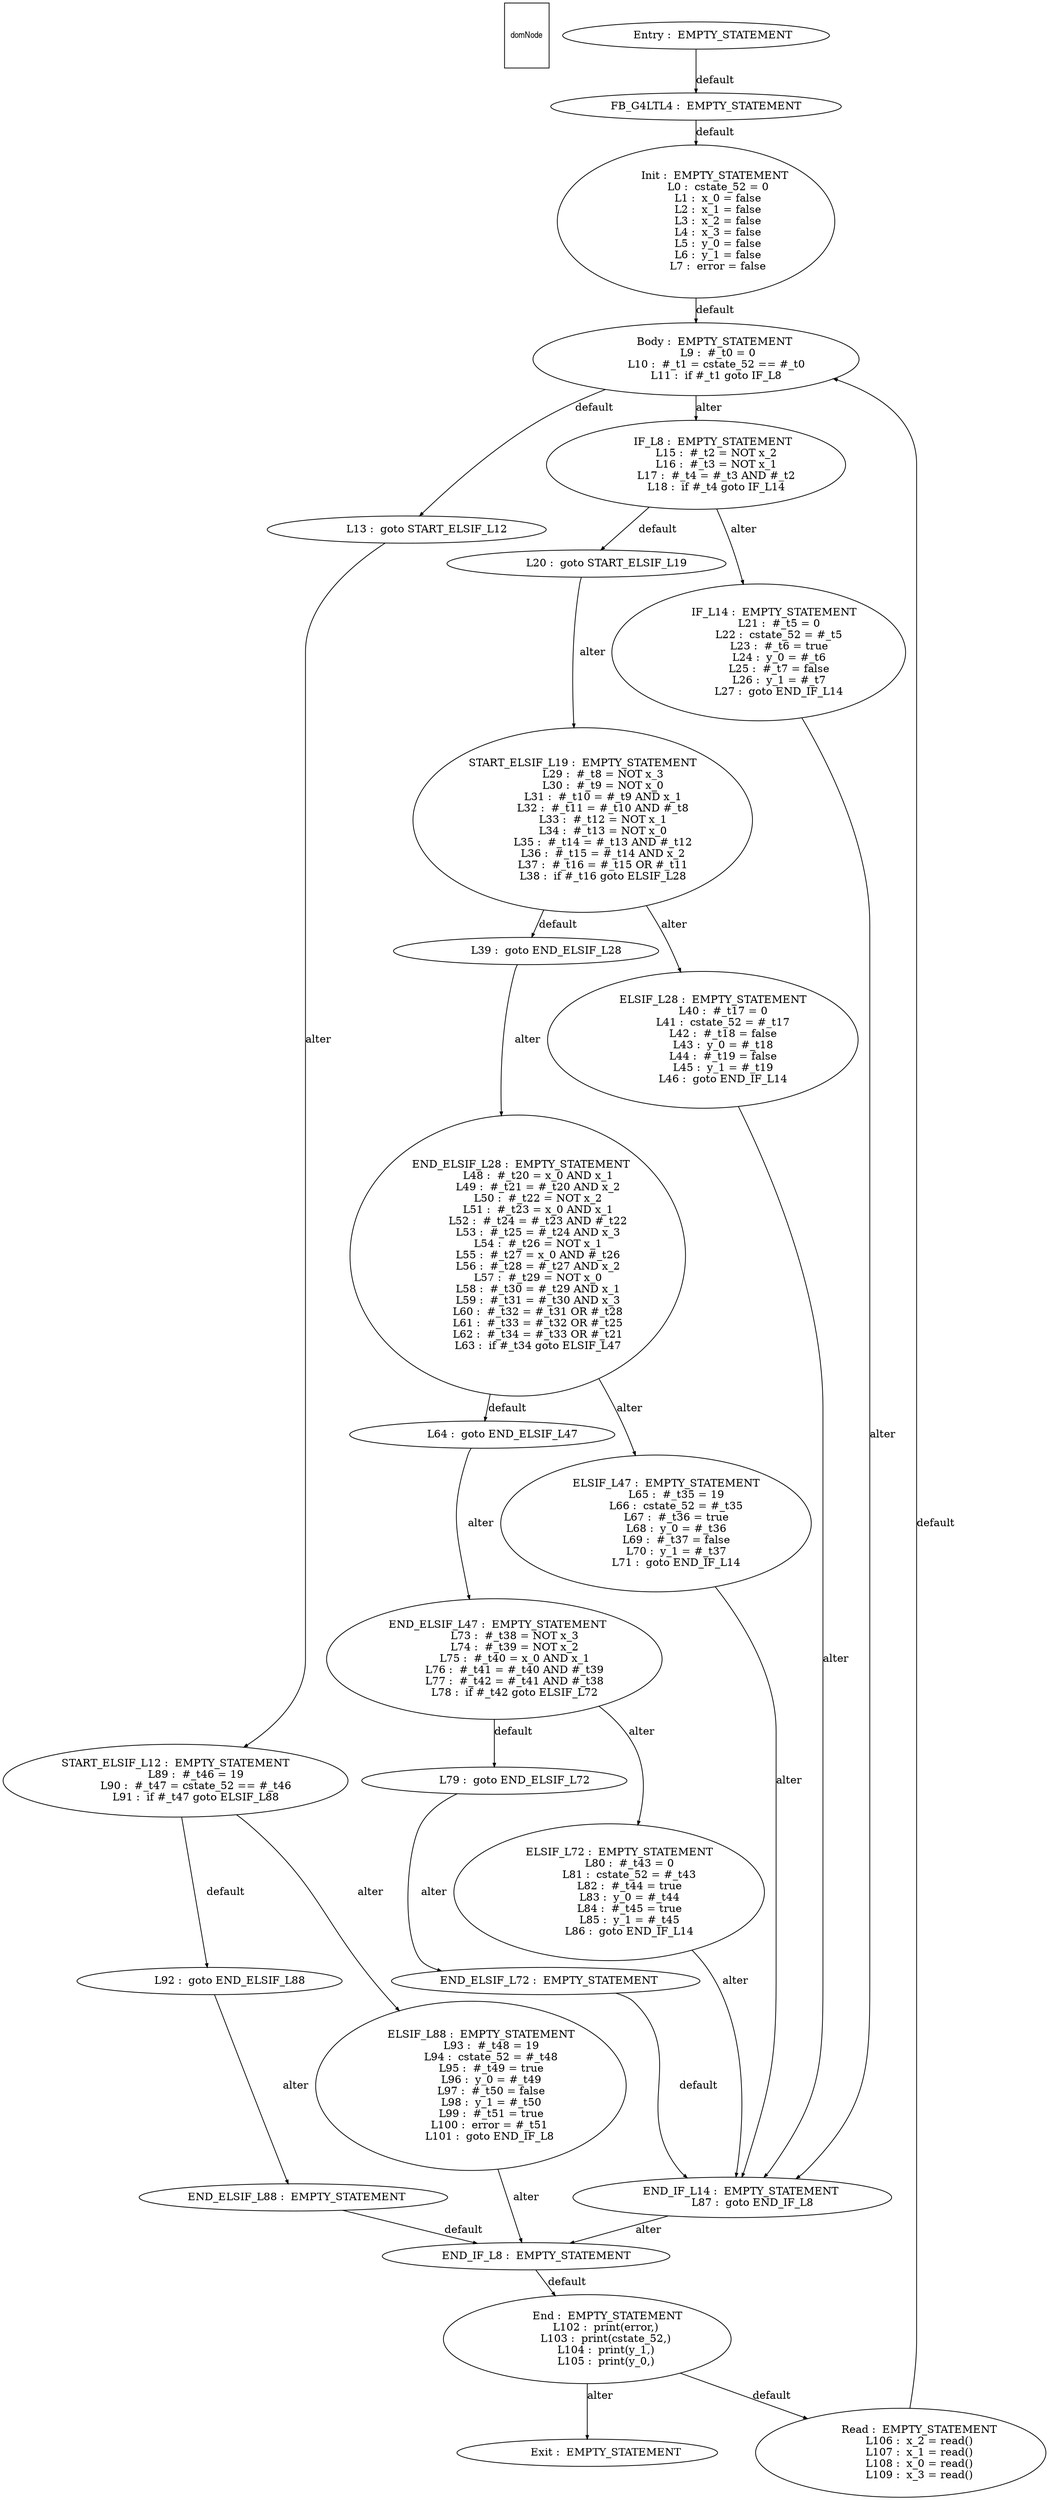 digraph G {
  ranksep=.25;
  edge [arrowsize=.5]
  domNode [shape=rectangle, fontname="ArialNarrow",
        fontsize=12,  height=1.2];
  "      FB_G4LTL4 :  EMPTY_STATEMENT
"; "           Init :  EMPTY_STATEMENT
             L0 :  cstate_52 = 0
             L1 :  x_0 = false
             L2 :  x_1 = false
             L3 :  x_2 = false
             L4 :  x_3 = false
             L5 :  y_0 = false
             L6 :  y_1 = false
             L7 :  error = false
"; "           Body :  EMPTY_STATEMENT
             L9 :  #_t0 = 0
            L10 :  #_t1 = cstate_52 == #_t0
            L11 :  if #_t1 goto IF_L8
"; "            L13 :  goto START_ELSIF_L12
"; "          IF_L8 :  EMPTY_STATEMENT
            L15 :  #_t2 = NOT x_2
            L16 :  #_t3 = NOT x_1
            L17 :  #_t4 = #_t3 AND #_t2
            L18 :  if #_t4 goto IF_L14
"; "            L20 :  goto START_ELSIF_L19
"; "         IF_L14 :  EMPTY_STATEMENT
            L21 :  #_t5 = 0
            L22 :  cstate_52 = #_t5
            L23 :  #_t6 = true
            L24 :  y_0 = #_t6
            L25 :  #_t7 = false
            L26 :  y_1 = #_t7
            L27 :  goto END_IF_L14
"; "START_ELSIF_L19 :  EMPTY_STATEMENT
            L29 :  #_t8 = NOT x_3
            L30 :  #_t9 = NOT x_0
            L31 :  #_t10 = #_t9 AND x_1
            L32 :  #_t11 = #_t10 AND #_t8
            L33 :  #_t12 = NOT x_1
            L34 :  #_t13 = NOT x_0
            L35 :  #_t14 = #_t13 AND #_t12
            L36 :  #_t15 = #_t14 AND x_2
            L37 :  #_t16 = #_t15 OR #_t11
            L38 :  if #_t16 goto ELSIF_L28
"; "            L39 :  goto END_ELSIF_L28
"; "      ELSIF_L28 :  EMPTY_STATEMENT
            L40 :  #_t17 = 0
            L41 :  cstate_52 = #_t17
            L42 :  #_t18 = false
            L43 :  y_0 = #_t18
            L44 :  #_t19 = false
            L45 :  y_1 = #_t19
            L46 :  goto END_IF_L14
"; "  END_ELSIF_L28 :  EMPTY_STATEMENT
            L48 :  #_t20 = x_0 AND x_1
            L49 :  #_t21 = #_t20 AND x_2
            L50 :  #_t22 = NOT x_2
            L51 :  #_t23 = x_0 AND x_1
            L52 :  #_t24 = #_t23 AND #_t22
            L53 :  #_t25 = #_t24 AND x_3
            L54 :  #_t26 = NOT x_1
            L55 :  #_t27 = x_0 AND #_t26
            L56 :  #_t28 = #_t27 AND x_2
            L57 :  #_t29 = NOT x_0
            L58 :  #_t30 = #_t29 AND x_1
            L59 :  #_t31 = #_t30 AND x_3
            L60 :  #_t32 = #_t31 OR #_t28
            L61 :  #_t33 = #_t32 OR #_t25
            L62 :  #_t34 = #_t33 OR #_t21
            L63 :  if #_t34 goto ELSIF_L47
"; "            L64 :  goto END_ELSIF_L47
"; "      ELSIF_L47 :  EMPTY_STATEMENT
            L65 :  #_t35 = 19
            L66 :  cstate_52 = #_t35
            L67 :  #_t36 = true
            L68 :  y_0 = #_t36
            L69 :  #_t37 = false
            L70 :  y_1 = #_t37
            L71 :  goto END_IF_L14
"; "  END_ELSIF_L47 :  EMPTY_STATEMENT
            L73 :  #_t38 = NOT x_3
            L74 :  #_t39 = NOT x_2
            L75 :  #_t40 = x_0 AND x_1
            L76 :  #_t41 = #_t40 AND #_t39
            L77 :  #_t42 = #_t41 AND #_t38
            L78 :  if #_t42 goto ELSIF_L72
"; "            L79 :  goto END_ELSIF_L72
"; "      ELSIF_L72 :  EMPTY_STATEMENT
            L80 :  #_t43 = 0
            L81 :  cstate_52 = #_t43
            L82 :  #_t44 = true
            L83 :  y_0 = #_t44
            L84 :  #_t45 = true
            L85 :  y_1 = #_t45
            L86 :  goto END_IF_L14
"; "  END_ELSIF_L72 :  EMPTY_STATEMENT
"; "     END_IF_L14 :  EMPTY_STATEMENT
            L87 :  goto END_IF_L8
"; "START_ELSIF_L12 :  EMPTY_STATEMENT
            L89 :  #_t46 = 19
            L90 :  #_t47 = cstate_52 == #_t46
            L91 :  if #_t47 goto ELSIF_L88
"; "            L92 :  goto END_ELSIF_L88
"; "      ELSIF_L88 :  EMPTY_STATEMENT
            L93 :  #_t48 = 19
            L94 :  cstate_52 = #_t48
            L95 :  #_t49 = true
            L96 :  y_0 = #_t49
            L97 :  #_t50 = false
            L98 :  y_1 = #_t50
            L99 :  #_t51 = true
           L100 :  error = #_t51
           L101 :  goto END_IF_L8
"; "  END_ELSIF_L88 :  EMPTY_STATEMENT
"; "      END_IF_L8 :  EMPTY_STATEMENT
"; "          Entry :  EMPTY_STATEMENT
"; "            End :  EMPTY_STATEMENT
           L102 :  print(error,)
           L103 :  print(cstate_52,)
           L104 :  print(y_1,)
           L105 :  print(y_0,)
"; "           Exit :  EMPTY_STATEMENT
"; "           Read :  EMPTY_STATEMENT
           L106 :  x_2 = read()
           L107 :  x_1 = read()
           L108 :  x_0 = read()
           L109 :  x_3 = read()
"; 
  "      FB_G4LTL4 :  EMPTY_STATEMENT
" -> "           Init :  EMPTY_STATEMENT
             L0 :  cstate_52 = 0
             L1 :  x_0 = false
             L2 :  x_1 = false
             L3 :  x_2 = false
             L4 :  x_3 = false
             L5 :  y_0 = false
             L6 :  y_1 = false
             L7 :  error = false
"  [label="default"];
  "           Init :  EMPTY_STATEMENT
             L0 :  cstate_52 = 0
             L1 :  x_0 = false
             L2 :  x_1 = false
             L3 :  x_2 = false
             L4 :  x_3 = false
             L5 :  y_0 = false
             L6 :  y_1 = false
             L7 :  error = false
" -> "           Body :  EMPTY_STATEMENT
             L9 :  #_t0 = 0
            L10 :  #_t1 = cstate_52 == #_t0
            L11 :  if #_t1 goto IF_L8
"  [label="default"];
  "           Body :  EMPTY_STATEMENT
             L9 :  #_t0 = 0
            L10 :  #_t1 = cstate_52 == #_t0
            L11 :  if #_t1 goto IF_L8
" -> "            L13 :  goto START_ELSIF_L12
"  [label="default"];
  "           Body :  EMPTY_STATEMENT
             L9 :  #_t0 = 0
            L10 :  #_t1 = cstate_52 == #_t0
            L11 :  if #_t1 goto IF_L8
" -> "          IF_L8 :  EMPTY_STATEMENT
            L15 :  #_t2 = NOT x_2
            L16 :  #_t3 = NOT x_1
            L17 :  #_t4 = #_t3 AND #_t2
            L18 :  if #_t4 goto IF_L14
"  [label="alter"];
  "            L13 :  goto START_ELSIF_L12
" -> "START_ELSIF_L12 :  EMPTY_STATEMENT
            L89 :  #_t46 = 19
            L90 :  #_t47 = cstate_52 == #_t46
            L91 :  if #_t47 goto ELSIF_L88
"  [label="alter"];
  "          IF_L8 :  EMPTY_STATEMENT
            L15 :  #_t2 = NOT x_2
            L16 :  #_t3 = NOT x_1
            L17 :  #_t4 = #_t3 AND #_t2
            L18 :  if #_t4 goto IF_L14
" -> "            L20 :  goto START_ELSIF_L19
"  [label="default"];
  "          IF_L8 :  EMPTY_STATEMENT
            L15 :  #_t2 = NOT x_2
            L16 :  #_t3 = NOT x_1
            L17 :  #_t4 = #_t3 AND #_t2
            L18 :  if #_t4 goto IF_L14
" -> "         IF_L14 :  EMPTY_STATEMENT
            L21 :  #_t5 = 0
            L22 :  cstate_52 = #_t5
            L23 :  #_t6 = true
            L24 :  y_0 = #_t6
            L25 :  #_t7 = false
            L26 :  y_1 = #_t7
            L27 :  goto END_IF_L14
"  [label="alter"];
  "            L20 :  goto START_ELSIF_L19
" -> "START_ELSIF_L19 :  EMPTY_STATEMENT
            L29 :  #_t8 = NOT x_3
            L30 :  #_t9 = NOT x_0
            L31 :  #_t10 = #_t9 AND x_1
            L32 :  #_t11 = #_t10 AND #_t8
            L33 :  #_t12 = NOT x_1
            L34 :  #_t13 = NOT x_0
            L35 :  #_t14 = #_t13 AND #_t12
            L36 :  #_t15 = #_t14 AND x_2
            L37 :  #_t16 = #_t15 OR #_t11
            L38 :  if #_t16 goto ELSIF_L28
"  [label="alter"];
  "         IF_L14 :  EMPTY_STATEMENT
            L21 :  #_t5 = 0
            L22 :  cstate_52 = #_t5
            L23 :  #_t6 = true
            L24 :  y_0 = #_t6
            L25 :  #_t7 = false
            L26 :  y_1 = #_t7
            L27 :  goto END_IF_L14
" -> "     END_IF_L14 :  EMPTY_STATEMENT
            L87 :  goto END_IF_L8
"  [label="alter"];
  "START_ELSIF_L19 :  EMPTY_STATEMENT
            L29 :  #_t8 = NOT x_3
            L30 :  #_t9 = NOT x_0
            L31 :  #_t10 = #_t9 AND x_1
            L32 :  #_t11 = #_t10 AND #_t8
            L33 :  #_t12 = NOT x_1
            L34 :  #_t13 = NOT x_0
            L35 :  #_t14 = #_t13 AND #_t12
            L36 :  #_t15 = #_t14 AND x_2
            L37 :  #_t16 = #_t15 OR #_t11
            L38 :  if #_t16 goto ELSIF_L28
" -> "            L39 :  goto END_ELSIF_L28
"  [label="default"];
  "START_ELSIF_L19 :  EMPTY_STATEMENT
            L29 :  #_t8 = NOT x_3
            L30 :  #_t9 = NOT x_0
            L31 :  #_t10 = #_t9 AND x_1
            L32 :  #_t11 = #_t10 AND #_t8
            L33 :  #_t12 = NOT x_1
            L34 :  #_t13 = NOT x_0
            L35 :  #_t14 = #_t13 AND #_t12
            L36 :  #_t15 = #_t14 AND x_2
            L37 :  #_t16 = #_t15 OR #_t11
            L38 :  if #_t16 goto ELSIF_L28
" -> "      ELSIF_L28 :  EMPTY_STATEMENT
            L40 :  #_t17 = 0
            L41 :  cstate_52 = #_t17
            L42 :  #_t18 = false
            L43 :  y_0 = #_t18
            L44 :  #_t19 = false
            L45 :  y_1 = #_t19
            L46 :  goto END_IF_L14
"  [label="alter"];
  "            L39 :  goto END_ELSIF_L28
" -> "  END_ELSIF_L28 :  EMPTY_STATEMENT
            L48 :  #_t20 = x_0 AND x_1
            L49 :  #_t21 = #_t20 AND x_2
            L50 :  #_t22 = NOT x_2
            L51 :  #_t23 = x_0 AND x_1
            L52 :  #_t24 = #_t23 AND #_t22
            L53 :  #_t25 = #_t24 AND x_3
            L54 :  #_t26 = NOT x_1
            L55 :  #_t27 = x_0 AND #_t26
            L56 :  #_t28 = #_t27 AND x_2
            L57 :  #_t29 = NOT x_0
            L58 :  #_t30 = #_t29 AND x_1
            L59 :  #_t31 = #_t30 AND x_3
            L60 :  #_t32 = #_t31 OR #_t28
            L61 :  #_t33 = #_t32 OR #_t25
            L62 :  #_t34 = #_t33 OR #_t21
            L63 :  if #_t34 goto ELSIF_L47
"  [label="alter"];
  "      ELSIF_L28 :  EMPTY_STATEMENT
            L40 :  #_t17 = 0
            L41 :  cstate_52 = #_t17
            L42 :  #_t18 = false
            L43 :  y_0 = #_t18
            L44 :  #_t19 = false
            L45 :  y_1 = #_t19
            L46 :  goto END_IF_L14
" -> "     END_IF_L14 :  EMPTY_STATEMENT
            L87 :  goto END_IF_L8
"  [label="alter"];
  "  END_ELSIF_L28 :  EMPTY_STATEMENT
            L48 :  #_t20 = x_0 AND x_1
            L49 :  #_t21 = #_t20 AND x_2
            L50 :  #_t22 = NOT x_2
            L51 :  #_t23 = x_0 AND x_1
            L52 :  #_t24 = #_t23 AND #_t22
            L53 :  #_t25 = #_t24 AND x_3
            L54 :  #_t26 = NOT x_1
            L55 :  #_t27 = x_0 AND #_t26
            L56 :  #_t28 = #_t27 AND x_2
            L57 :  #_t29 = NOT x_0
            L58 :  #_t30 = #_t29 AND x_1
            L59 :  #_t31 = #_t30 AND x_3
            L60 :  #_t32 = #_t31 OR #_t28
            L61 :  #_t33 = #_t32 OR #_t25
            L62 :  #_t34 = #_t33 OR #_t21
            L63 :  if #_t34 goto ELSIF_L47
" -> "            L64 :  goto END_ELSIF_L47
"  [label="default"];
  "  END_ELSIF_L28 :  EMPTY_STATEMENT
            L48 :  #_t20 = x_0 AND x_1
            L49 :  #_t21 = #_t20 AND x_2
            L50 :  #_t22 = NOT x_2
            L51 :  #_t23 = x_0 AND x_1
            L52 :  #_t24 = #_t23 AND #_t22
            L53 :  #_t25 = #_t24 AND x_3
            L54 :  #_t26 = NOT x_1
            L55 :  #_t27 = x_0 AND #_t26
            L56 :  #_t28 = #_t27 AND x_2
            L57 :  #_t29 = NOT x_0
            L58 :  #_t30 = #_t29 AND x_1
            L59 :  #_t31 = #_t30 AND x_3
            L60 :  #_t32 = #_t31 OR #_t28
            L61 :  #_t33 = #_t32 OR #_t25
            L62 :  #_t34 = #_t33 OR #_t21
            L63 :  if #_t34 goto ELSIF_L47
" -> "      ELSIF_L47 :  EMPTY_STATEMENT
            L65 :  #_t35 = 19
            L66 :  cstate_52 = #_t35
            L67 :  #_t36 = true
            L68 :  y_0 = #_t36
            L69 :  #_t37 = false
            L70 :  y_1 = #_t37
            L71 :  goto END_IF_L14
"  [label="alter"];
  "            L64 :  goto END_ELSIF_L47
" -> "  END_ELSIF_L47 :  EMPTY_STATEMENT
            L73 :  #_t38 = NOT x_3
            L74 :  #_t39 = NOT x_2
            L75 :  #_t40 = x_0 AND x_1
            L76 :  #_t41 = #_t40 AND #_t39
            L77 :  #_t42 = #_t41 AND #_t38
            L78 :  if #_t42 goto ELSIF_L72
"  [label="alter"];
  "      ELSIF_L47 :  EMPTY_STATEMENT
            L65 :  #_t35 = 19
            L66 :  cstate_52 = #_t35
            L67 :  #_t36 = true
            L68 :  y_0 = #_t36
            L69 :  #_t37 = false
            L70 :  y_1 = #_t37
            L71 :  goto END_IF_L14
" -> "     END_IF_L14 :  EMPTY_STATEMENT
            L87 :  goto END_IF_L8
"  [label="alter"];
  "  END_ELSIF_L47 :  EMPTY_STATEMENT
            L73 :  #_t38 = NOT x_3
            L74 :  #_t39 = NOT x_2
            L75 :  #_t40 = x_0 AND x_1
            L76 :  #_t41 = #_t40 AND #_t39
            L77 :  #_t42 = #_t41 AND #_t38
            L78 :  if #_t42 goto ELSIF_L72
" -> "            L79 :  goto END_ELSIF_L72
"  [label="default"];
  "  END_ELSIF_L47 :  EMPTY_STATEMENT
            L73 :  #_t38 = NOT x_3
            L74 :  #_t39 = NOT x_2
            L75 :  #_t40 = x_0 AND x_1
            L76 :  #_t41 = #_t40 AND #_t39
            L77 :  #_t42 = #_t41 AND #_t38
            L78 :  if #_t42 goto ELSIF_L72
" -> "      ELSIF_L72 :  EMPTY_STATEMENT
            L80 :  #_t43 = 0
            L81 :  cstate_52 = #_t43
            L82 :  #_t44 = true
            L83 :  y_0 = #_t44
            L84 :  #_t45 = true
            L85 :  y_1 = #_t45
            L86 :  goto END_IF_L14
"  [label="alter"];
  "            L79 :  goto END_ELSIF_L72
" -> "  END_ELSIF_L72 :  EMPTY_STATEMENT
"  [label="alter"];
  "      ELSIF_L72 :  EMPTY_STATEMENT
            L80 :  #_t43 = 0
            L81 :  cstate_52 = #_t43
            L82 :  #_t44 = true
            L83 :  y_0 = #_t44
            L84 :  #_t45 = true
            L85 :  y_1 = #_t45
            L86 :  goto END_IF_L14
" -> "     END_IF_L14 :  EMPTY_STATEMENT
            L87 :  goto END_IF_L8
"  [label="alter"];
  "  END_ELSIF_L72 :  EMPTY_STATEMENT
" -> "     END_IF_L14 :  EMPTY_STATEMENT
            L87 :  goto END_IF_L8
"  [label="default"];
  "     END_IF_L14 :  EMPTY_STATEMENT
            L87 :  goto END_IF_L8
" -> "      END_IF_L8 :  EMPTY_STATEMENT
"  [label="alter"];
  "START_ELSIF_L12 :  EMPTY_STATEMENT
            L89 :  #_t46 = 19
            L90 :  #_t47 = cstate_52 == #_t46
            L91 :  if #_t47 goto ELSIF_L88
" -> "            L92 :  goto END_ELSIF_L88
"  [label="default"];
  "START_ELSIF_L12 :  EMPTY_STATEMENT
            L89 :  #_t46 = 19
            L90 :  #_t47 = cstate_52 == #_t46
            L91 :  if #_t47 goto ELSIF_L88
" -> "      ELSIF_L88 :  EMPTY_STATEMENT
            L93 :  #_t48 = 19
            L94 :  cstate_52 = #_t48
            L95 :  #_t49 = true
            L96 :  y_0 = #_t49
            L97 :  #_t50 = false
            L98 :  y_1 = #_t50
            L99 :  #_t51 = true
           L100 :  error = #_t51
           L101 :  goto END_IF_L8
"  [label="alter"];
  "            L92 :  goto END_ELSIF_L88
" -> "  END_ELSIF_L88 :  EMPTY_STATEMENT
"  [label="alter"];
  "      ELSIF_L88 :  EMPTY_STATEMENT
            L93 :  #_t48 = 19
            L94 :  cstate_52 = #_t48
            L95 :  #_t49 = true
            L96 :  y_0 = #_t49
            L97 :  #_t50 = false
            L98 :  y_1 = #_t50
            L99 :  #_t51 = true
           L100 :  error = #_t51
           L101 :  goto END_IF_L8
" -> "      END_IF_L8 :  EMPTY_STATEMENT
"  [label="alter"];
  "  END_ELSIF_L88 :  EMPTY_STATEMENT
" -> "      END_IF_L8 :  EMPTY_STATEMENT
"  [label="default"];
  "      END_IF_L8 :  EMPTY_STATEMENT
" -> "            End :  EMPTY_STATEMENT
           L102 :  print(error,)
           L103 :  print(cstate_52,)
           L104 :  print(y_1,)
           L105 :  print(y_0,)
"  [label="default"];
  "          Entry :  EMPTY_STATEMENT
" -> "      FB_G4LTL4 :  EMPTY_STATEMENT
"  [label="default"];
  "            End :  EMPTY_STATEMENT
           L102 :  print(error,)
           L103 :  print(cstate_52,)
           L104 :  print(y_1,)
           L105 :  print(y_0,)
" -> "           Read :  EMPTY_STATEMENT
           L106 :  x_2 = read()
           L107 :  x_1 = read()
           L108 :  x_0 = read()
           L109 :  x_3 = read()
"  [label="default"];
  "            End :  EMPTY_STATEMENT
           L102 :  print(error,)
           L103 :  print(cstate_52,)
           L104 :  print(y_1,)
           L105 :  print(y_0,)
" -> "           Exit :  EMPTY_STATEMENT
"  [label="alter"];
  "           Read :  EMPTY_STATEMENT
           L106 :  x_2 = read()
           L107 :  x_1 = read()
           L108 :  x_0 = read()
           L109 :  x_3 = read()
" -> "           Body :  EMPTY_STATEMENT
             L9 :  #_t0 = 0
            L10 :  #_t1 = cstate_52 == #_t0
            L11 :  if #_t1 goto IF_L8
"  [label="default"];
}
